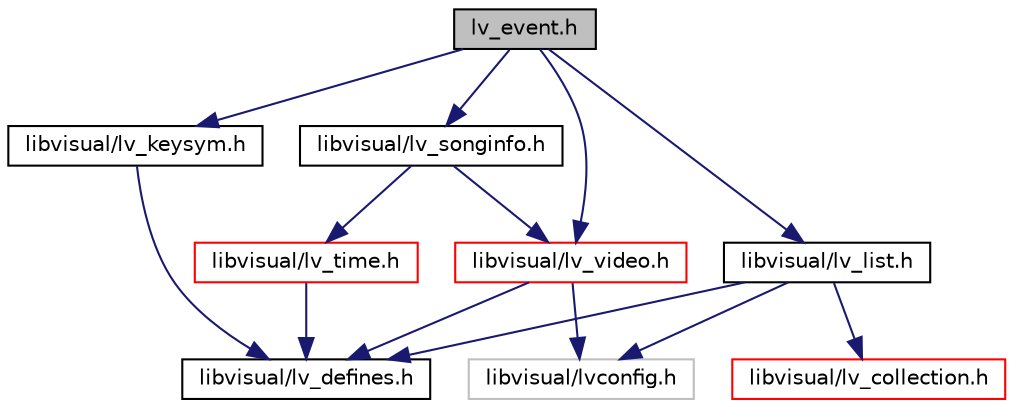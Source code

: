 digraph G
{
  edge [fontname="Helvetica",fontsize="10",labelfontname="Helvetica",labelfontsize="10"];
  node [fontname="Helvetica",fontsize="10",shape=record];
  Node1 [label="lv_event.h",height=0.2,width=0.4,color="black", fillcolor="grey75", style="filled" fontcolor="black"];
  Node1 -> Node2 [color="midnightblue",fontsize="10",style="solid",fontname="Helvetica"];
  Node2 [label="libvisual/lv_songinfo.h",height=0.2,width=0.4,color="black", fillcolor="white", style="filled",URL="$lv__songinfo_8h.html"];
  Node2 -> Node3 [color="midnightblue",fontsize="10",style="solid",fontname="Helvetica"];
  Node3 [label="libvisual/lv_time.h",height=0.2,width=0.4,color="red", fillcolor="white", style="filled",URL="$lv__time_8h.html"];
  Node3 -> Node4 [color="midnightblue",fontsize="10",style="solid",fontname="Helvetica"];
  Node4 [label="libvisual/lv_defines.h",height=0.2,width=0.4,color="black", fillcolor="white", style="filled",URL="$lv__defines_8h.html"];
  Node2 -> Node5 [color="midnightblue",fontsize="10",style="solid",fontname="Helvetica"];
  Node5 [label="libvisual/lv_video.h",height=0.2,width=0.4,color="red", fillcolor="white", style="filled",URL="$lv__video_8h.html"];
  Node5 -> Node6 [color="midnightblue",fontsize="10",style="solid",fontname="Helvetica"];
  Node6 [label="libvisual/lvconfig.h",height=0.2,width=0.4,color="grey75", fillcolor="white", style="filled"];
  Node5 -> Node4 [color="midnightblue",fontsize="10",style="solid",fontname="Helvetica"];
  Node1 -> Node5 [color="midnightblue",fontsize="10",style="solid",fontname="Helvetica"];
  Node1 -> Node7 [color="midnightblue",fontsize="10",style="solid",fontname="Helvetica"];
  Node7 [label="libvisual/lv_list.h",height=0.2,width=0.4,color="black", fillcolor="white", style="filled",URL="$lv__list_8h.html"];
  Node7 -> Node6 [color="midnightblue",fontsize="10",style="solid",fontname="Helvetica"];
  Node7 -> Node4 [color="midnightblue",fontsize="10",style="solid",fontname="Helvetica"];
  Node7 -> Node8 [color="midnightblue",fontsize="10",style="solid",fontname="Helvetica"];
  Node8 [label="libvisual/lv_collection.h",height=0.2,width=0.4,color="red", fillcolor="white", style="filled",URL="$lv__collection_8h.html"];
  Node1 -> Node9 [color="midnightblue",fontsize="10",style="solid",fontname="Helvetica"];
  Node9 [label="libvisual/lv_keysym.h",height=0.2,width=0.4,color="black", fillcolor="white", style="filled",URL="$lv__keysym_8h.html"];
  Node9 -> Node4 [color="midnightblue",fontsize="10",style="solid",fontname="Helvetica"];
}
